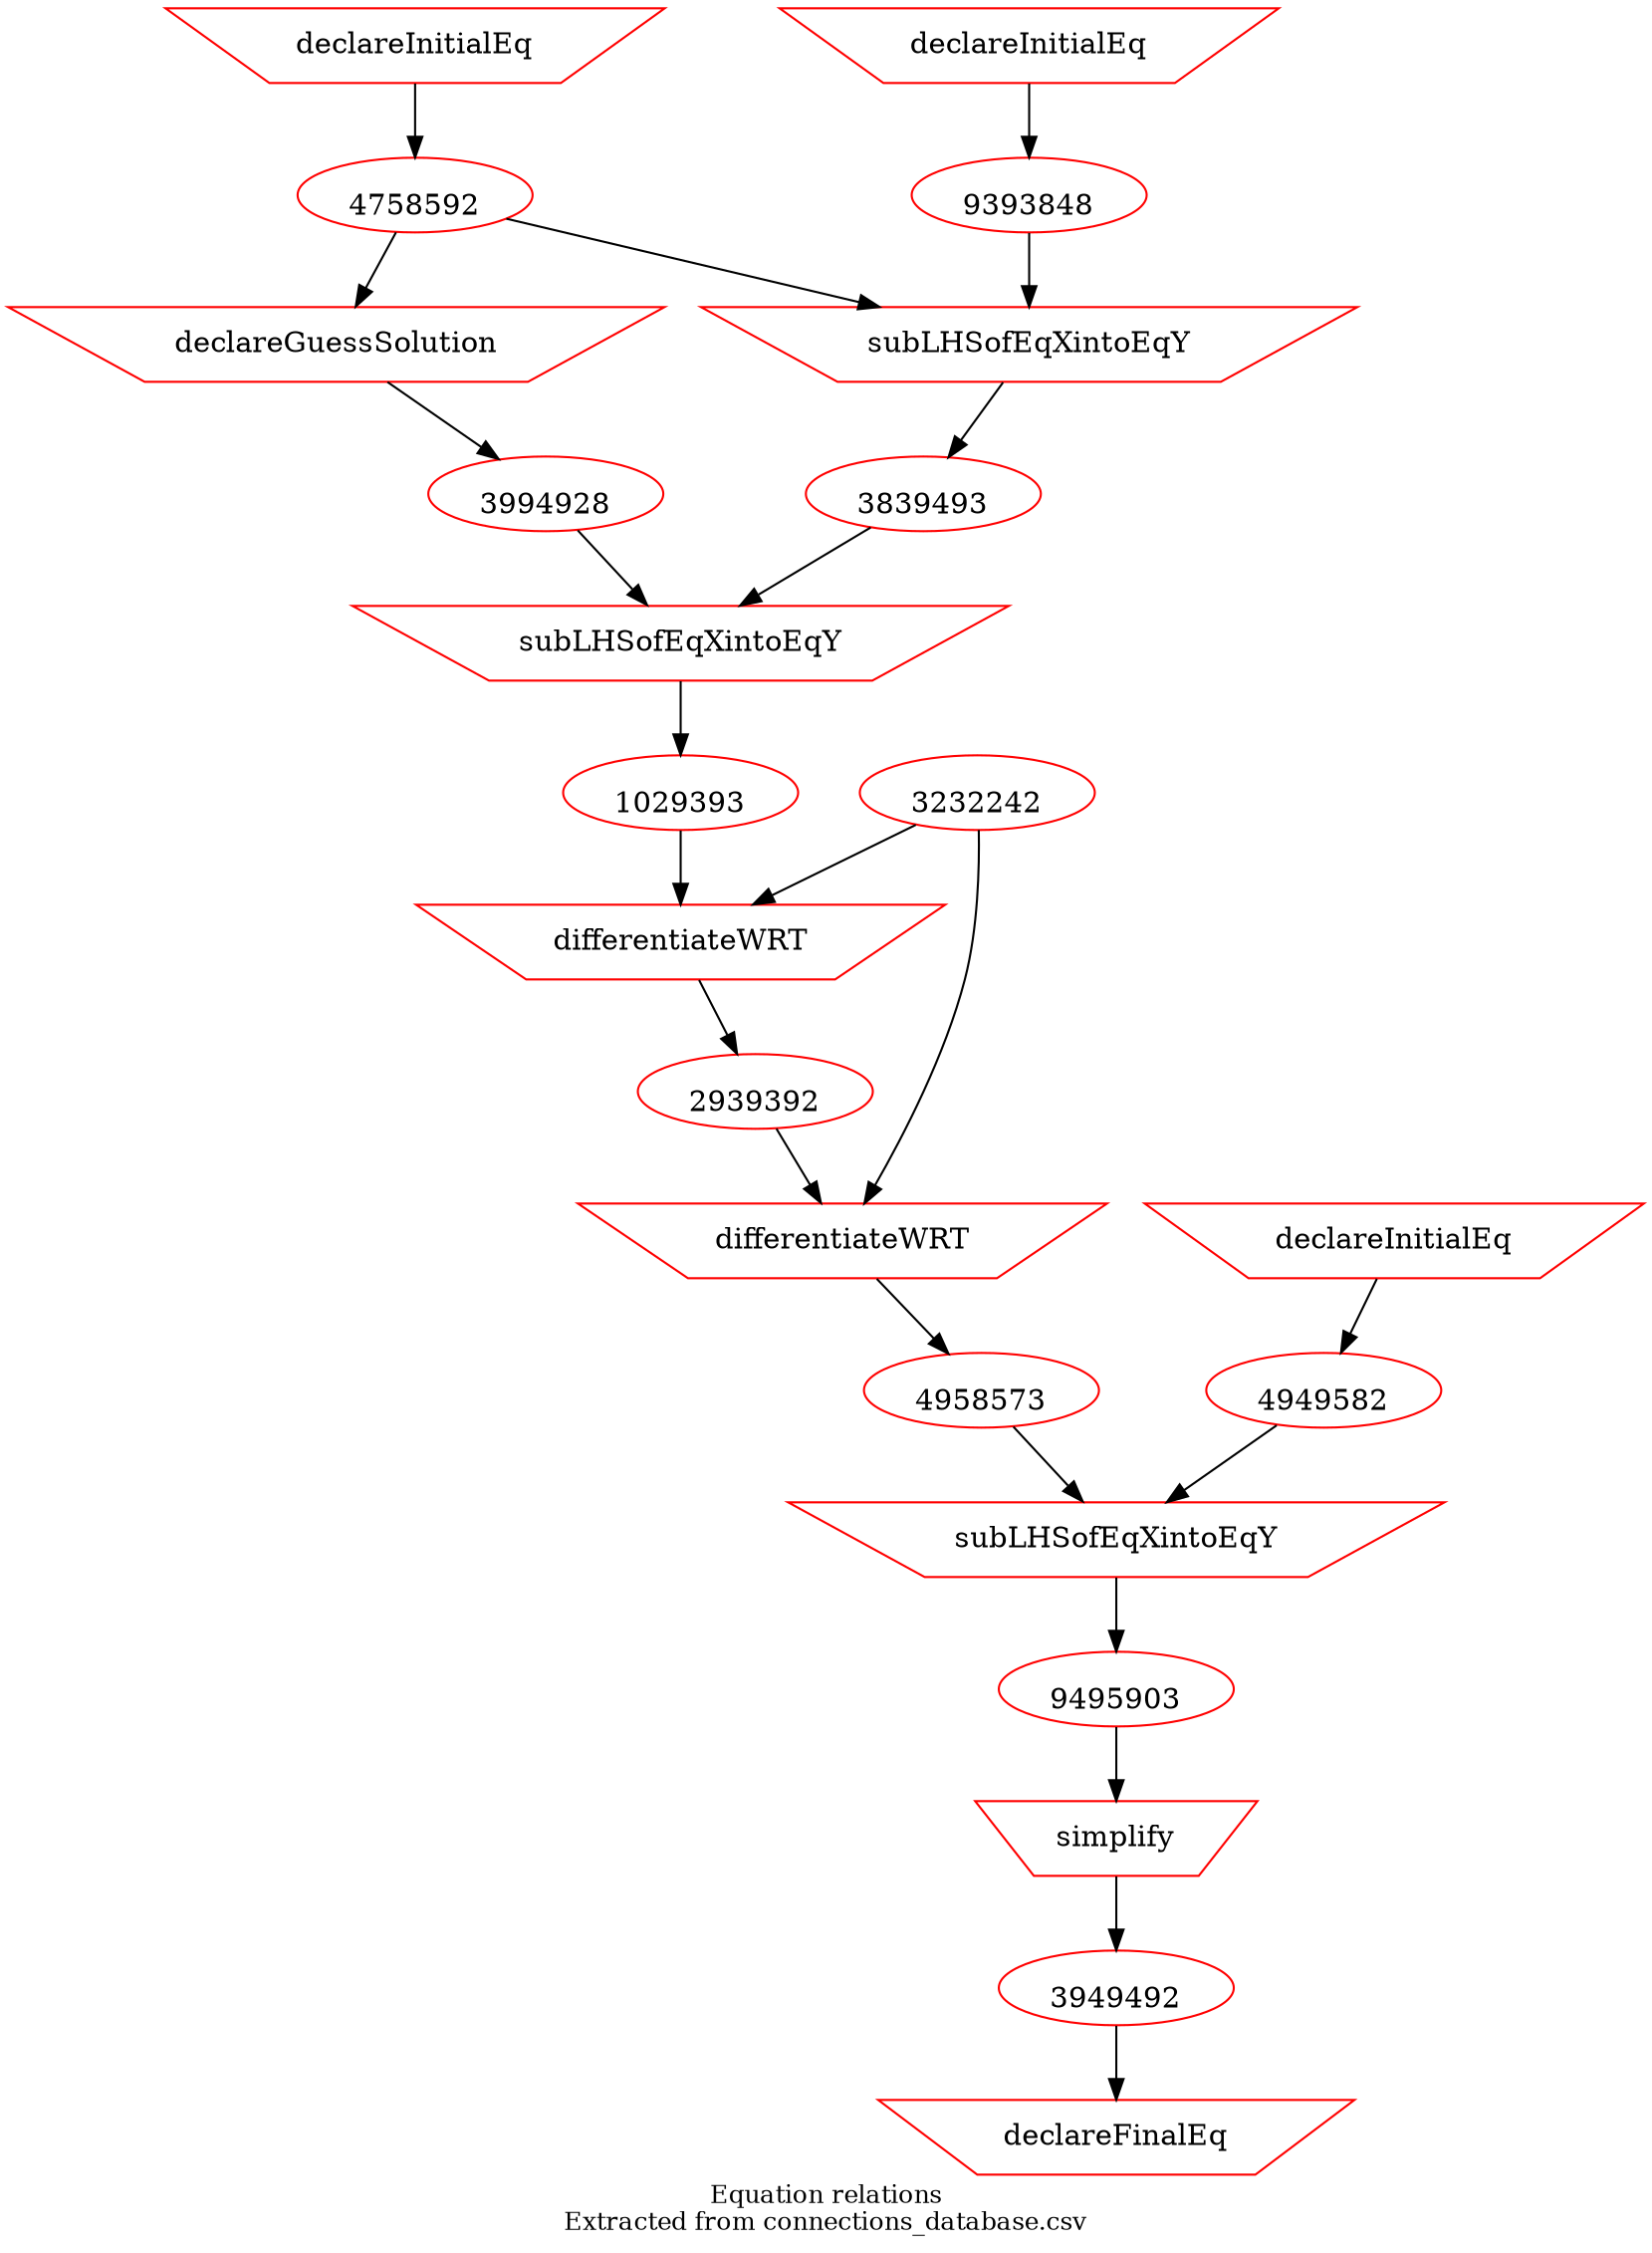 digraph physicsDerivation {
overlap = false;
label="Equation relations\nExtracted from connections_database.csv";
fontsize=12;
7419980 -> 4758592;
3568093 -> 9393848;
4758592 -> 4585829;
4585829 -> 3994928;
9393848 -> 4858282;
4758592 -> 4858282;
4858282 -> 3839493;
3839493 -> 1002928;
3994928 -> 1002928;
1002928 -> 1029393;
3232242 -> 2319391;
1029393 -> 2319391;
2319391 -> 2939392;
3232242 -> 4955966;
2939392 -> 4955966;
4955966 -> 4958573;
8485758 -> 4949582;
4958573 -> 5839535;
4949582 -> 5839535;
5839535 -> 9495903;
9495903 -> 4958883;
4958883 -> 3949492;
3949492 -> 5495827;
1029393 [shape=ellipse, color=red,image="../../expressions/2029293929.png",labelloc=b,URL="http://output.com"];
2939392 [shape=ellipse, color=red,image="../../expressions/4985825552.png",labelloc=b,URL="http://output.com"];
3839493 [shape=ellipse, color=red,image="../../expressions/9394939493.png",labelloc=b,URL="http://output.com"];
3949492 [shape=ellipse, color=red,image="../../expressions/3485475729.png",labelloc=b,URL="http://output.com"];
3994928 [shape=ellipse, color=red,image="../../expressions/9499428242.png",labelloc=b,URL="http://output.com"];
4758592 [shape=ellipse, color=red,image="../../expressions/8494839423.png",labelloc=b,URL="http://output.com"];
4949582 [shape=ellipse, color=red,image="../../expressions/4585828572.png",labelloc=b,URL="http://output.com"];
4958573 [shape=ellipse, color=red,image="../../expressions/1858578388.png",labelloc=b,URL="http://output.com"];
9393848 [shape=ellipse, color=red,image="../../expressions/8572852424.png",labelloc=b,URL="http://output.com"];
9495903 [shape=ellipse, color=red,image="../../expressions/9485384858.png",labelloc=b,URL="http://output.com"];
1002928 [shape=invtrapezium, color=red,label="subLHSofEqXintoEqY"];
2319391 [shape=invtrapezium, color=red,label="differentiateWRT"];
3568093 [shape=invtrapezium, color=red,label="declareInitialEq"];
4585829 [shape=invtrapezium, color=red,label="declareGuessSolution"];
4858282 [shape=invtrapezium, color=red,label="subLHSofEqXintoEqY"];
4955966 [shape=invtrapezium, color=red,label="differentiateWRT"];
4958883 [shape=invtrapezium, color=red,label="simplify"];
5495827 [shape=invtrapezium, color=red,label="declareFinalEq"];
5839535 [shape=invtrapezium, color=red,label="subLHSofEqXintoEqY"];
7419980 [shape=invtrapezium, color=red,label="declareInitialEq"];
8485758 [shape=invtrapezium, color=red,label="declareInitialEq"];
3232242 [shape=ellipse, color=red,image="../../feeds/3232242.png",labelloc=b,URL="http://feed.com"];
}
